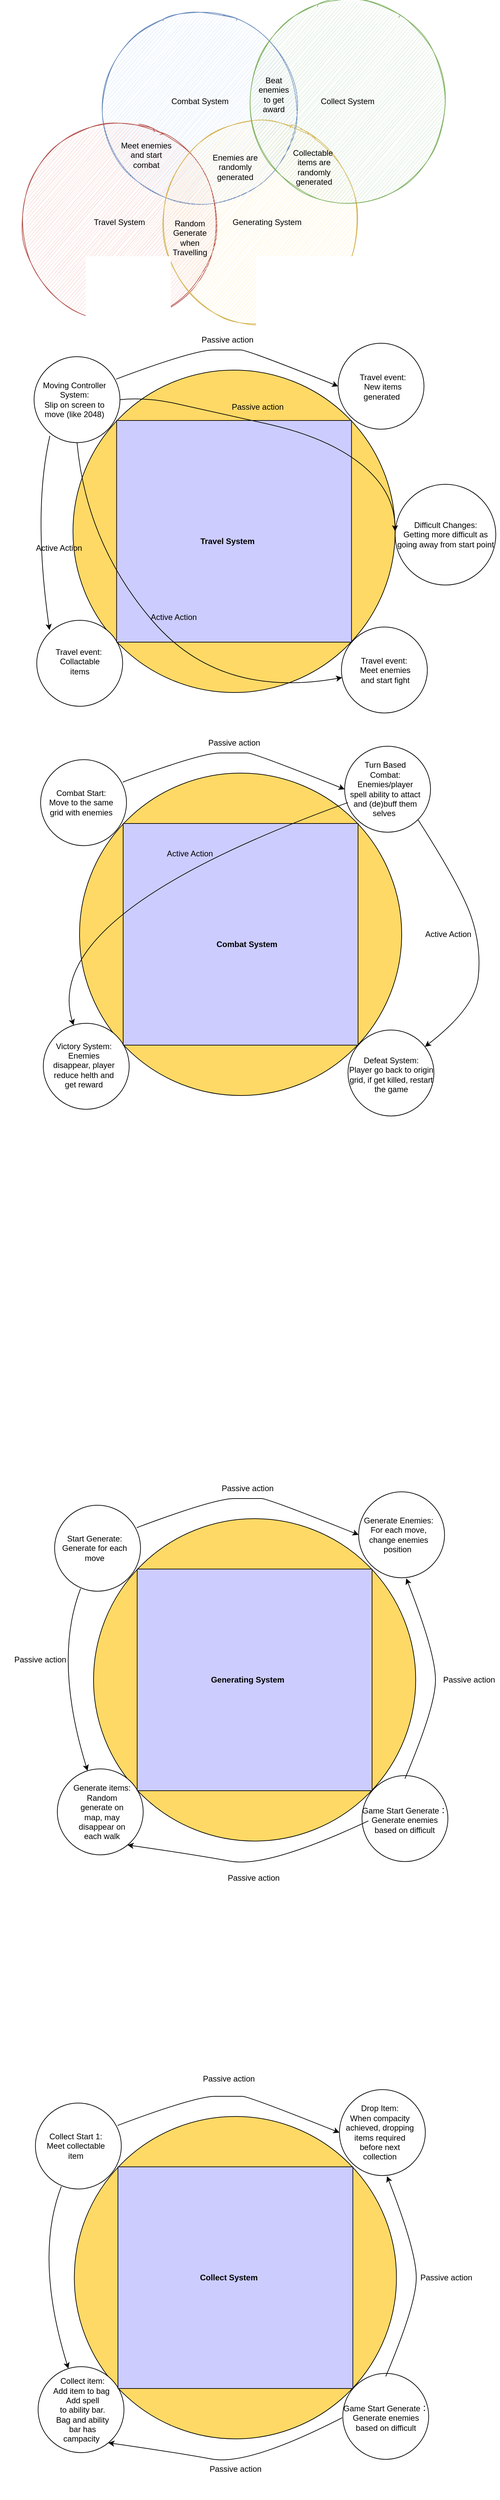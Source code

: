 <mxfile version="20.4.0" type="github">
  <diagram id="PXCcjUMb7tUucPaS4QIz" name="Page-1">
    <mxGraphModel dx="1730" dy="868" grid="1" gridSize="10" guides="1" tooltips="1" connect="1" arrows="1" fold="1" page="1" pageScale="1" pageWidth="850" pageHeight="1100" math="0" shadow="0">
      <root>
        <mxCell id="0" />
        <mxCell id="1" parent="0" />
        <mxCell id="cFTrVpyWIn3HdovlY6KM-1" value="" style="ellipse;whiteSpace=wrap;html=1;aspect=fixed;fillColor=#dae8fc;strokeColor=#6c8ebf;sketch=1;" parent="1" vertex="1">
          <mxGeometry x="160" y="30" width="300" height="300" as="geometry" />
        </mxCell>
        <mxCell id="cFTrVpyWIn3HdovlY6KM-2" value="Combat System" style="text;html=1;strokeColor=none;fillColor=none;align=center;verticalAlign=middle;whiteSpace=wrap;rounded=0;" parent="1" vertex="1">
          <mxGeometry x="260" y="135" width="100" height="70" as="geometry" />
        </mxCell>
        <mxCell id="cFTrVpyWIn3HdovlY6KM-5" value="" style="ellipse;whiteSpace=wrap;html=1;aspect=fixed;fillColor=#f8cecc;strokeColor=#b85450;shadow=0;sketch=1;" parent="1" vertex="1">
          <mxGeometry x="40" y="200" width="300" height="300" as="geometry" />
        </mxCell>
        <mxCell id="cFTrVpyWIn3HdovlY6KM-6" value="Travel System" style="text;html=1;strokeColor=none;fillColor=none;align=center;verticalAlign=middle;whiteSpace=wrap;rounded=0;shadow=0;sketch=1;" parent="1" vertex="1">
          <mxGeometry x="145" y="335" width="90" height="30" as="geometry" />
        </mxCell>
        <mxCell id="cFTrVpyWIn3HdovlY6KM-7" value="Meet enemies and start combat&lt;br&gt;" style="text;html=1;strokeColor=none;fillColor=none;align=center;verticalAlign=middle;whiteSpace=wrap;rounded=0;shadow=0;sketch=1;" parent="1" vertex="1">
          <mxGeometry x="190" y="220" width="80" height="60" as="geometry" />
        </mxCell>
        <mxCell id="cFTrVpyWIn3HdovlY6KM-8" value="" style="ellipse;whiteSpace=wrap;html=1;aspect=fixed;shadow=0;sketch=1;fillColor=#fff2cc;strokeColor=#d6b656;" parent="1" vertex="1">
          <mxGeometry x="250" y="200" width="300" height="300" as="geometry" />
        </mxCell>
        <mxCell id="cFTrVpyWIn3HdovlY6KM-9" value="Generating System" style="text;html=1;strokeColor=none;fillColor=none;align=center;verticalAlign=middle;whiteSpace=wrap;rounded=0;shadow=0;sketch=1;" parent="1" vertex="1">
          <mxGeometry x="350" y="335" width="120" height="30" as="geometry" />
        </mxCell>
        <mxCell id="cFTrVpyWIn3HdovlY6KM-10" value="Random Generate when Travelling" style="text;html=1;strokeColor=none;fillColor=none;align=center;verticalAlign=middle;whiteSpace=wrap;rounded=0;shadow=0;sketch=1;" parent="1" vertex="1">
          <mxGeometry x="265" y="330" width="60" height="85" as="geometry" />
        </mxCell>
        <mxCell id="cFTrVpyWIn3HdovlY6KM-11" value="Enemies are randomly generated" style="text;html=1;strokeColor=none;fillColor=none;align=center;verticalAlign=middle;whiteSpace=wrap;rounded=0;shadow=0;sketch=1;" parent="1" vertex="1">
          <mxGeometry x="325" y="240" width="75" height="55" as="geometry" />
        </mxCell>
        <mxCell id="cFTrVpyWIn3HdovlY6KM-12" value="" style="ellipse;whiteSpace=wrap;html=1;aspect=fixed;shadow=0;sketch=1;fillColor=#d5e8d4;strokeColor=#82b366;" parent="1" vertex="1">
          <mxGeometry x="380" y="20" width="300" height="300" as="geometry" />
        </mxCell>
        <mxCell id="cFTrVpyWIn3HdovlY6KM-13" value="Collect System" style="text;html=1;strokeColor=none;fillColor=none;align=center;verticalAlign=middle;whiteSpace=wrap;rounded=0;shadow=0;sketch=1;" parent="1" vertex="1">
          <mxGeometry x="485" y="147.5" width="90" height="45" as="geometry" />
        </mxCell>
        <mxCell id="cFTrVpyWIn3HdovlY6KM-15" value="Collectable&amp;nbsp; items are randomly generated" style="text;html=1;strokeColor=none;fillColor=none;align=center;verticalAlign=middle;whiteSpace=wrap;rounded=0;shadow=0;sketch=1;" parent="1" vertex="1">
          <mxGeometry x="450" y="252.5" width="60" height="30" as="geometry" />
        </mxCell>
        <mxCell id="cFTrVpyWIn3HdovlY6KM-16" value="Beat enemies to get award" style="text;html=1;strokeColor=none;fillColor=none;align=center;verticalAlign=middle;whiteSpace=wrap;rounded=0;shadow=0;sketch=1;" parent="1" vertex="1">
          <mxGeometry x="390" y="145" width="60" height="30" as="geometry" />
        </mxCell>
        <mxCell id="F2M6K5cG2sb-yx1ZD4yc-1" value="" style="ellipse;whiteSpace=wrap;html=1;aspect=fixed;fillColor=#FFD966;" vertex="1" parent="1">
          <mxGeometry x="120.75" y="570" width="480" height="480" as="geometry" />
        </mxCell>
        <mxCell id="F2M6K5cG2sb-yx1ZD4yc-3" value="" style="ellipse;whiteSpace=wrap;html=1;aspect=fixed;fillColor=#FFFFFF;" vertex="1" parent="1">
          <mxGeometry x="62.75" y="550" width="128" height="128" as="geometry" />
        </mxCell>
        <mxCell id="F2M6K5cG2sb-yx1ZD4yc-4" value="" style="ellipse;whiteSpace=wrap;html=1;aspect=fixed;fillColor=#FFFFFF;" vertex="1" parent="1">
          <mxGeometry x="520.75" y="952.5" width="128" height="128" as="geometry" />
        </mxCell>
        <mxCell id="F2M6K5cG2sb-yx1ZD4yc-5" value="" style="ellipse;whiteSpace=wrap;html=1;aspect=fixed;fillColor=#FFFFFF;" vertex="1" parent="1">
          <mxGeometry x="66.75" y="942.5" width="128" height="128" as="geometry" />
        </mxCell>
        <mxCell id="F2M6K5cG2sb-yx1ZD4yc-6" value="Moving Controller System:&lt;br&gt;Slip on screen to move (like 2048)" style="text;html=1;strokeColor=none;fillColor=none;align=center;verticalAlign=middle;whiteSpace=wrap;rounded=0;" vertex="1" parent="1">
          <mxGeometry x="72.75" y="574" width="100" height="80" as="geometry" />
        </mxCell>
        <mxCell id="F2M6K5cG2sb-yx1ZD4yc-8" value="Travel event:&amp;nbsp;&lt;br&gt;Meet enemies and start fight" style="text;html=1;strokeColor=none;fillColor=none;align=center;verticalAlign=middle;whiteSpace=wrap;rounded=0;" vertex="1" parent="1">
          <mxGeometry x="540.75" y="970" width="90" height="93" as="geometry" />
        </mxCell>
        <mxCell id="F2M6K5cG2sb-yx1ZD4yc-9" value="Travel event:&amp;nbsp;&lt;br&gt;Collactable items" style="text;html=1;strokeColor=none;fillColor=none;align=center;verticalAlign=middle;whiteSpace=wrap;rounded=0;" vertex="1" parent="1">
          <mxGeometry x="85.75" y="957" width="90" height="93" as="geometry" />
        </mxCell>
        <mxCell id="F2M6K5cG2sb-yx1ZD4yc-10" value="" style="rounded=0;whiteSpace=wrap;html=1;fillColor=#CCCCFF;" vertex="1" parent="1">
          <mxGeometry x="185.75" y="645" width="350" height="330" as="geometry" />
        </mxCell>
        <mxCell id="F2M6K5cG2sb-yx1ZD4yc-11" value="" style="ellipse;whiteSpace=wrap;html=1;aspect=fixed;fillColor=#FFFFFF;" vertex="1" parent="1">
          <mxGeometry x="515.75" y="530" width="128" height="128" as="geometry" />
        </mxCell>
        <mxCell id="F2M6K5cG2sb-yx1ZD4yc-13" value="Travel event:&lt;br&gt;New items generated&amp;nbsp;" style="text;html=1;strokeColor=none;fillColor=none;align=center;verticalAlign=middle;whiteSpace=wrap;rounded=0;" vertex="1" parent="1">
          <mxGeometry x="533.75" y="560" width="97" height="70" as="geometry" />
        </mxCell>
        <mxCell id="F2M6K5cG2sb-yx1ZD4yc-15" value="&lt;b&gt;Travel System&lt;/b&gt;" style="text;html=1;strokeColor=none;fillColor=none;align=center;verticalAlign=middle;whiteSpace=wrap;rounded=0;" vertex="1" parent="1">
          <mxGeometry x="260.75" y="770" width="180" height="110" as="geometry" />
        </mxCell>
        <mxCell id="F2M6K5cG2sb-yx1ZD4yc-18" value="" style="curved=1;endArrow=classic;html=1;rounded=0;exitX=0.956;exitY=0.261;exitDx=0;exitDy=0;exitPerimeter=0;entryX=0;entryY=0.5;entryDx=0;entryDy=0;" edge="1" parent="1" source="F2M6K5cG2sb-yx1ZD4yc-3" target="F2M6K5cG2sb-yx1ZD4yc-11">
          <mxGeometry width="50" height="50" relative="1" as="geometry">
            <mxPoint x="260.75" y="550" as="sourcePoint" />
            <mxPoint x="310.75" y="500" as="targetPoint" />
            <Array as="points">
              <mxPoint x="300.75" y="540" />
              <mxPoint x="360.75" y="540" />
              <mxPoint x="380.75" y="540" />
            </Array>
          </mxGeometry>
        </mxCell>
        <mxCell id="F2M6K5cG2sb-yx1ZD4yc-19" value="Passive action" style="text;html=1;strokeColor=none;fillColor=none;align=center;verticalAlign=middle;whiteSpace=wrap;rounded=0;" vertex="1" parent="1">
          <mxGeometry x="305.75" y="510" width="90" height="30" as="geometry" />
        </mxCell>
        <mxCell id="F2M6K5cG2sb-yx1ZD4yc-20" value="" style="curved=1;endArrow=classic;html=1;rounded=0;exitX=0.184;exitY=0.922;exitDx=0;exitDy=0;exitPerimeter=0;entryX=0;entryY=0;entryDx=0;entryDy=0;" edge="1" parent="1" source="F2M6K5cG2sb-yx1ZD4yc-3" target="F2M6K5cG2sb-yx1ZD4yc-9">
          <mxGeometry width="50" height="50" relative="1" as="geometry">
            <mxPoint x="10.75" y="780" as="sourcePoint" />
            <mxPoint x="60.75" y="730" as="targetPoint" />
            <Array as="points">
              <mxPoint x="60.75" y="780" />
            </Array>
          </mxGeometry>
        </mxCell>
        <mxCell id="F2M6K5cG2sb-yx1ZD4yc-21" value="Active Action" style="text;html=1;strokeColor=none;fillColor=none;align=center;verticalAlign=middle;whiteSpace=wrap;rounded=0;" vertex="1" parent="1">
          <mxGeometry x="40" y="790" width="120" height="90" as="geometry" />
        </mxCell>
        <mxCell id="F2M6K5cG2sb-yx1ZD4yc-22" value="" style="curved=1;endArrow=classic;html=1;rounded=0;exitX=0.5;exitY=1;exitDx=0;exitDy=0;" edge="1" parent="1" source="F2M6K5cG2sb-yx1ZD4yc-3" target="F2M6K5cG2sb-yx1ZD4yc-4">
          <mxGeometry width="50" height="50" relative="1" as="geometry">
            <mxPoint x="-39.25" y="670" as="sourcePoint" />
            <mxPoint x="10.75" y="620" as="targetPoint" />
            <Array as="points">
              <mxPoint x="140.75" y="830" />
              <mxPoint x="340.75" y="1060" />
            </Array>
          </mxGeometry>
        </mxCell>
        <mxCell id="F2M6K5cG2sb-yx1ZD4yc-23" value="Active Action" style="text;html=1;strokeColor=none;fillColor=none;align=center;verticalAlign=middle;whiteSpace=wrap;rounded=0;" vertex="1" parent="1">
          <mxGeometry x="230.75" y="922.5" width="80" height="30" as="geometry" />
        </mxCell>
        <mxCell id="F2M6K5cG2sb-yx1ZD4yc-24" value="" style="ellipse;whiteSpace=wrap;html=1;aspect=fixed;fillColor=#FFD966;" vertex="1" parent="1">
          <mxGeometry x="130.5" y="1170" width="480" height="480" as="geometry" />
        </mxCell>
        <mxCell id="F2M6K5cG2sb-yx1ZD4yc-25" value="" style="ellipse;whiteSpace=wrap;html=1;aspect=fixed;fillColor=#FFFFFF;" vertex="1" parent="1">
          <mxGeometry x="72.5" y="1150" width="128" height="128" as="geometry" />
        </mxCell>
        <mxCell id="F2M6K5cG2sb-yx1ZD4yc-26" value="" style="ellipse;whiteSpace=wrap;html=1;aspect=fixed;fillColor=#FFFFFF;" vertex="1" parent="1">
          <mxGeometry x="530.5" y="1552.5" width="128" height="128" as="geometry" />
        </mxCell>
        <mxCell id="F2M6K5cG2sb-yx1ZD4yc-27" value="" style="ellipse;whiteSpace=wrap;html=1;aspect=fixed;fillColor=#FFFFFF;" vertex="1" parent="1">
          <mxGeometry x="76.5" y="1542.5" width="128" height="128" as="geometry" />
        </mxCell>
        <mxCell id="F2M6K5cG2sb-yx1ZD4yc-28" value="Combat Start:&lt;br&gt;Move to the same grid with enemies" style="text;html=1;strokeColor=none;fillColor=none;align=center;verticalAlign=middle;whiteSpace=wrap;rounded=0;" vertex="1" parent="1">
          <mxGeometry x="82.5" y="1174" width="100" height="80" as="geometry" />
        </mxCell>
        <mxCell id="F2M6K5cG2sb-yx1ZD4yc-29" value="Defeat System:&lt;br&gt;Player go back to origin grid, if get killed, restart the game" style="text;html=1;strokeColor=none;fillColor=none;align=center;verticalAlign=middle;whiteSpace=wrap;rounded=0;" vertex="1" parent="1">
          <mxGeometry x="529.5" y="1557" width="130" height="123" as="geometry" />
        </mxCell>
        <mxCell id="F2M6K5cG2sb-yx1ZD4yc-30" value="Victory System:&lt;br&gt;Enemies disappear, player reduce helth and get reward" style="text;html=1;strokeColor=none;fillColor=none;align=center;verticalAlign=middle;whiteSpace=wrap;rounded=0;" vertex="1" parent="1">
          <mxGeometry x="89.5" y="1560" width="94" height="90" as="geometry" />
        </mxCell>
        <mxCell id="F2M6K5cG2sb-yx1ZD4yc-31" value="" style="rounded=0;whiteSpace=wrap;html=1;fillColor=#CCCCFF;" vertex="1" parent="1">
          <mxGeometry x="195.5" y="1245" width="350" height="330" as="geometry" />
        </mxCell>
        <mxCell id="F2M6K5cG2sb-yx1ZD4yc-32" value="" style="ellipse;whiteSpace=wrap;html=1;aspect=fixed;fillColor=#FFFFFF;" vertex="1" parent="1">
          <mxGeometry x="525.5" y="1130" width="128" height="128" as="geometry" />
        </mxCell>
        <mxCell id="F2M6K5cG2sb-yx1ZD4yc-33" value="Turn Based Combat: Enemies/player spell ability to attact and (de)buff them selves&amp;nbsp;" style="text;html=1;strokeColor=none;fillColor=none;align=center;verticalAlign=middle;whiteSpace=wrap;rounded=0;" vertex="1" parent="1">
          <mxGeometry x="530.5" y="1159" width="109.5" height="70" as="geometry" />
        </mxCell>
        <mxCell id="F2M6K5cG2sb-yx1ZD4yc-34" value="&lt;b&gt;Combat System&lt;/b&gt;" style="text;html=1;strokeColor=none;fillColor=none;align=center;verticalAlign=middle;whiteSpace=wrap;rounded=0;" vertex="1" parent="1">
          <mxGeometry x="289.5" y="1370" width="180" height="110" as="geometry" />
        </mxCell>
        <mxCell id="F2M6K5cG2sb-yx1ZD4yc-35" value="" style="curved=1;endArrow=classic;html=1;rounded=0;exitX=0.956;exitY=0.261;exitDx=0;exitDy=0;exitPerimeter=0;entryX=0;entryY=0.5;entryDx=0;entryDy=0;" edge="1" parent="1" source="F2M6K5cG2sb-yx1ZD4yc-25" target="F2M6K5cG2sb-yx1ZD4yc-32">
          <mxGeometry width="50" height="50" relative="1" as="geometry">
            <mxPoint x="270.5" y="1150" as="sourcePoint" />
            <mxPoint x="320.5" y="1100" as="targetPoint" />
            <Array as="points">
              <mxPoint x="310.5" y="1140" />
              <mxPoint x="370.5" y="1140" />
              <mxPoint x="390.5" y="1140" />
            </Array>
          </mxGeometry>
        </mxCell>
        <mxCell id="F2M6K5cG2sb-yx1ZD4yc-36" value="Passive action" style="text;html=1;strokeColor=none;fillColor=none;align=center;verticalAlign=middle;whiteSpace=wrap;rounded=0;" vertex="1" parent="1">
          <mxGeometry x="315.5" y="1110" width="90" height="30" as="geometry" />
        </mxCell>
        <mxCell id="F2M6K5cG2sb-yx1ZD4yc-37" value="" style="curved=1;endArrow=classic;html=1;rounded=0;" edge="1" parent="1" source="F2M6K5cG2sb-yx1ZD4yc-33" target="F2M6K5cG2sb-yx1ZD4yc-27">
          <mxGeometry width="50" height="50" relative="1" as="geometry">
            <mxPoint x="20.5" y="1380" as="sourcePoint" />
            <mxPoint x="70.5" y="1330" as="targetPoint" />
            <Array as="points">
              <mxPoint x="70.5" y="1380" />
            </Array>
          </mxGeometry>
        </mxCell>
        <mxCell id="F2M6K5cG2sb-yx1ZD4yc-38" value="Active Action" style="text;html=1;strokeColor=none;fillColor=none;align=center;verticalAlign=middle;whiteSpace=wrap;rounded=0;" vertex="1" parent="1">
          <mxGeometry x="234.5" y="1245" width="120" height="90" as="geometry" />
        </mxCell>
        <mxCell id="F2M6K5cG2sb-yx1ZD4yc-39" value="" style="curved=1;endArrow=classic;html=1;rounded=0;exitX=1;exitY=1;exitDx=0;exitDy=0;" edge="1" parent="1" source="F2M6K5cG2sb-yx1ZD4yc-32" target="F2M6K5cG2sb-yx1ZD4yc-26">
          <mxGeometry width="50" height="50" relative="1" as="geometry">
            <mxPoint x="-29.5" y="1270" as="sourcePoint" />
            <mxPoint x="20.5" y="1220" as="targetPoint" />
            <Array as="points">
              <mxPoint x="699.5" y="1340" />
              <mxPoint x="729.5" y="1430" />
              <mxPoint x="719.5" y="1520" />
            </Array>
          </mxGeometry>
        </mxCell>
        <mxCell id="F2M6K5cG2sb-yx1ZD4yc-40" value="Active Action" style="text;html=1;strokeColor=none;fillColor=none;align=center;verticalAlign=middle;whiteSpace=wrap;rounded=0;" vertex="1" parent="1">
          <mxGeometry x="640" y="1395" width="80" height="30" as="geometry" />
        </mxCell>
        <mxCell id="F2M6K5cG2sb-yx1ZD4yc-41" value="" style="ellipse;whiteSpace=wrap;html=1;aspect=fixed;fillColor=#FFD966;" vertex="1" parent="1">
          <mxGeometry x="151.38" y="2280" width="480" height="480" as="geometry" />
        </mxCell>
        <mxCell id="F2M6K5cG2sb-yx1ZD4yc-42" value="" style="ellipse;whiteSpace=wrap;html=1;aspect=fixed;fillColor=#FFFFFF;" vertex="1" parent="1">
          <mxGeometry x="93.38" y="2260" width="128" height="128" as="geometry" />
        </mxCell>
        <mxCell id="F2M6K5cG2sb-yx1ZD4yc-43" value="" style="ellipse;whiteSpace=wrap;html=1;aspect=fixed;fillColor=#FFFFFF;" vertex="1" parent="1">
          <mxGeometry x="551.38" y="2662.5" width="128" height="128" as="geometry" />
        </mxCell>
        <mxCell id="F2M6K5cG2sb-yx1ZD4yc-44" value="" style="ellipse;whiteSpace=wrap;html=1;aspect=fixed;fillColor=#FFFFFF;" vertex="1" parent="1">
          <mxGeometry x="97.38" y="2652.5" width="128" height="128" as="geometry" />
        </mxCell>
        <mxCell id="F2M6K5cG2sb-yx1ZD4yc-45" value="Start Generate:&lt;br&gt;Generate for each move" style="text;html=1;strokeColor=none;fillColor=none;align=center;verticalAlign=middle;whiteSpace=wrap;rounded=0;" vertex="1" parent="1">
          <mxGeometry x="103.38" y="2284" width="100" height="80" as="geometry" />
        </mxCell>
        <mxCell id="F2M6K5cG2sb-yx1ZD4yc-46" value="Game Start Generate：&lt;br&gt;Generate enemies based on difficult" style="text;html=1;strokeColor=none;fillColor=none;align=center;verticalAlign=middle;whiteSpace=wrap;rounded=0;" vertex="1" parent="1">
          <mxGeometry x="550.38" y="2667" width="130" height="123" as="geometry" />
        </mxCell>
        <mxCell id="F2M6K5cG2sb-yx1ZD4yc-47" value="Generate items:&lt;br&gt;Random generate on map, may disappear on each walk" style="text;html=1;strokeColor=none;fillColor=none;align=center;verticalAlign=middle;whiteSpace=wrap;rounded=0;" vertex="1" parent="1">
          <mxGeometry x="116.88" y="2671.5" width="94" height="90" as="geometry" />
        </mxCell>
        <mxCell id="F2M6K5cG2sb-yx1ZD4yc-48" value="" style="rounded=0;whiteSpace=wrap;html=1;fillColor=#CCCCFF;" vertex="1" parent="1">
          <mxGeometry x="216.38" y="2355" width="350" height="330" as="geometry" />
        </mxCell>
        <mxCell id="F2M6K5cG2sb-yx1ZD4yc-49" value="" style="ellipse;whiteSpace=wrap;html=1;aspect=fixed;fillColor=#FFFFFF;" vertex="1" parent="1">
          <mxGeometry x="546.38" y="2240" width="128" height="128" as="geometry" />
        </mxCell>
        <mxCell id="F2M6K5cG2sb-yx1ZD4yc-50" value="Generate Enemies:&lt;br&gt;For each move, change enemies position&amp;nbsp;" style="text;html=1;strokeColor=none;fillColor=none;align=center;verticalAlign=middle;whiteSpace=wrap;rounded=0;" vertex="1" parent="1">
          <mxGeometry x="551.38" y="2269" width="109.5" height="70" as="geometry" />
        </mxCell>
        <mxCell id="F2M6K5cG2sb-yx1ZD4yc-51" value="&lt;b&gt;Generating System&lt;/b&gt;" style="text;html=1;strokeColor=none;fillColor=none;align=center;verticalAlign=middle;whiteSpace=wrap;rounded=0;" vertex="1" parent="1">
          <mxGeometry x="291.38" y="2465" width="180" height="110" as="geometry" />
        </mxCell>
        <mxCell id="F2M6K5cG2sb-yx1ZD4yc-52" value="" style="curved=1;endArrow=classic;html=1;rounded=0;exitX=0.956;exitY=0.261;exitDx=0;exitDy=0;exitPerimeter=0;entryX=0;entryY=0.5;entryDx=0;entryDy=0;" edge="1" parent="1" source="F2M6K5cG2sb-yx1ZD4yc-42" target="F2M6K5cG2sb-yx1ZD4yc-49">
          <mxGeometry width="50" height="50" relative="1" as="geometry">
            <mxPoint x="291.38" y="2260" as="sourcePoint" />
            <mxPoint x="341.38" y="2210" as="targetPoint" />
            <Array as="points">
              <mxPoint x="331.38" y="2250" />
              <mxPoint x="391.38" y="2250" />
              <mxPoint x="411.38" y="2250" />
            </Array>
          </mxGeometry>
        </mxCell>
        <mxCell id="F2M6K5cG2sb-yx1ZD4yc-53" value="Passive action" style="text;html=1;strokeColor=none;fillColor=none;align=center;verticalAlign=middle;whiteSpace=wrap;rounded=0;" vertex="1" parent="1">
          <mxGeometry x="336.38" y="2220" width="90" height="30" as="geometry" />
        </mxCell>
        <mxCell id="F2M6K5cG2sb-yx1ZD4yc-54" value="" style="curved=1;endArrow=classic;html=1;rounded=0;exitX=0.302;exitY=0.97;exitDx=0;exitDy=0;exitPerimeter=0;" edge="1" parent="1" source="F2M6K5cG2sb-yx1ZD4yc-42" target="F2M6K5cG2sb-yx1ZD4yc-44">
          <mxGeometry width="50" height="50" relative="1" as="geometry">
            <mxPoint x="41.38" y="2490" as="sourcePoint" />
            <mxPoint x="91.38" y="2440" as="targetPoint" />
            <Array as="points">
              <mxPoint x="91.38" y="2490" />
            </Array>
          </mxGeometry>
        </mxCell>
        <mxCell id="F2M6K5cG2sb-yx1ZD4yc-55" value="Passive action" style="text;html=1;strokeColor=none;fillColor=none;align=center;verticalAlign=middle;whiteSpace=wrap;rounded=0;" vertex="1" parent="1">
          <mxGeometry x="12.38" y="2445" width="120" height="90" as="geometry" />
        </mxCell>
        <mxCell id="F2M6K5cG2sb-yx1ZD4yc-59" value="" style="curved=1;endArrow=classic;html=1;rounded=0;exitX=0.5;exitY=0;exitDx=0;exitDy=0;entryX=0.554;entryY=1.007;entryDx=0;entryDy=0;entryPerimeter=0;" edge="1" parent="1" source="F2M6K5cG2sb-yx1ZD4yc-46" target="F2M6K5cG2sb-yx1ZD4yc-49">
          <mxGeometry width="50" height="50" relative="1" as="geometry">
            <mxPoint x="700.88" y="2560" as="sourcePoint" />
            <mxPoint x="750.88" y="2510" as="targetPoint" />
            <Array as="points">
              <mxPoint x="660.88" y="2560" />
              <mxPoint x="660.88" y="2480" />
            </Array>
          </mxGeometry>
        </mxCell>
        <mxCell id="F2M6K5cG2sb-yx1ZD4yc-60" value="Passive action" style="text;html=1;strokeColor=none;fillColor=none;align=center;verticalAlign=middle;whiteSpace=wrap;rounded=0;" vertex="1" parent="1">
          <mxGeometry x="665.75" y="2505" width="90" height="30" as="geometry" />
        </mxCell>
        <mxCell id="F2M6K5cG2sb-yx1ZD4yc-61" value="Difficult Changes:&lt;br&gt;Getting more difficult as going away from start point" style="ellipse;whiteSpace=wrap;html=1;aspect=fixed;fillColor=#FFFFFF;" vertex="1" parent="1">
          <mxGeometry x="600.75" y="740" width="150" height="150" as="geometry" />
        </mxCell>
        <mxCell id="F2M6K5cG2sb-yx1ZD4yc-62" value="" style="curved=1;endArrow=classic;html=1;rounded=0;exitX=1;exitY=0.5;exitDx=0;exitDy=0;entryX=1;entryY=0.5;entryDx=0;entryDy=0;" edge="1" parent="1" source="F2M6K5cG2sb-yx1ZD4yc-3" target="F2M6K5cG2sb-yx1ZD4yc-1">
          <mxGeometry width="50" height="50" relative="1" as="geometry">
            <mxPoint x="136.75" y="688" as="sourcePoint" />
            <mxPoint x="531.716" y="1037.58" as="targetPoint" />
            <Array as="points">
              <mxPoint x="229.75" y="610" />
              <mxPoint x="319.75" y="630" />
              <mxPoint x="499.75" y="670" />
              <mxPoint x="599.75" y="750" />
            </Array>
          </mxGeometry>
        </mxCell>
        <mxCell id="F2M6K5cG2sb-yx1ZD4yc-63" value="Passive action" style="text;html=1;strokeColor=none;fillColor=none;align=center;verticalAlign=middle;whiteSpace=wrap;rounded=0;" vertex="1" parent="1">
          <mxGeometry x="350.75" y="610" width="90" height="30" as="geometry" />
        </mxCell>
        <mxCell id="F2M6K5cG2sb-yx1ZD4yc-64" value="" style="curved=1;endArrow=classic;html=1;rounded=0;entryX=0.906;entryY=1.048;entryDx=0;entryDy=0;entryPerimeter=0;exitX=0.081;exitY=0.512;exitDx=0;exitDy=0;exitPerimeter=0;" edge="1" parent="1" source="F2M6K5cG2sb-yx1ZD4yc-46" target="F2M6K5cG2sb-yx1ZD4yc-47">
          <mxGeometry width="50" height="50" relative="1" as="geometry">
            <mxPoint x="300.88" y="2830" as="sourcePoint" />
            <mxPoint x="350.88" y="2780" as="targetPoint" />
            <Array as="points">
              <mxPoint x="410.88" y="2800" />
              <mxPoint x="300.88" y="2780" />
            </Array>
          </mxGeometry>
        </mxCell>
        <mxCell id="F2M6K5cG2sb-yx1ZD4yc-65" value="Passive action" style="text;html=1;strokeColor=none;fillColor=none;align=center;verticalAlign=middle;whiteSpace=wrap;rounded=0;" vertex="1" parent="1">
          <mxGeometry x="330" y="2770" width="120" height="90" as="geometry" />
        </mxCell>
        <mxCell id="F2M6K5cG2sb-yx1ZD4yc-66" value="" style="ellipse;whiteSpace=wrap;html=1;aspect=fixed;fillColor=#FFD966;" vertex="1" parent="1">
          <mxGeometry x="122.75" y="3170" width="480" height="480" as="geometry" />
        </mxCell>
        <mxCell id="F2M6K5cG2sb-yx1ZD4yc-67" value="" style="ellipse;whiteSpace=wrap;html=1;aspect=fixed;fillColor=#FFFFFF;" vertex="1" parent="1">
          <mxGeometry x="64.75" y="3150" width="128" height="128" as="geometry" />
        </mxCell>
        <mxCell id="F2M6K5cG2sb-yx1ZD4yc-68" value="" style="ellipse;whiteSpace=wrap;html=1;aspect=fixed;fillColor=#FFFFFF;" vertex="1" parent="1">
          <mxGeometry x="522.75" y="3552.5" width="128" height="128" as="geometry" />
        </mxCell>
        <mxCell id="F2M6K5cG2sb-yx1ZD4yc-69" value="" style="ellipse;whiteSpace=wrap;html=1;aspect=fixed;fillColor=#FFFFFF;" vertex="1" parent="1">
          <mxGeometry x="68.75" y="3542.5" width="128" height="128" as="geometry" />
        </mxCell>
        <mxCell id="F2M6K5cG2sb-yx1ZD4yc-70" value="Collect Start 1:&lt;br&gt;Meet collectable item" style="text;html=1;strokeColor=none;fillColor=none;align=center;verticalAlign=middle;whiteSpace=wrap;rounded=0;" vertex="1" parent="1">
          <mxGeometry x="74.75" y="3174" width="100" height="80" as="geometry" />
        </mxCell>
        <mxCell id="F2M6K5cG2sb-yx1ZD4yc-71" value="Game Start Generate：&lt;br&gt;Generate enemies based on difficult" style="text;html=1;strokeColor=none;fillColor=none;align=center;verticalAlign=middle;whiteSpace=wrap;rounded=0;" vertex="1" parent="1">
          <mxGeometry x="521.75" y="3557" width="130" height="123" as="geometry" />
        </mxCell>
        <mxCell id="F2M6K5cG2sb-yx1ZD4yc-72" value="Collect item:&lt;br&gt;Add item to bag&amp;nbsp;&lt;br&gt;Add spell to&amp;nbsp;ability bar.&lt;br&gt;Bag and ability bar has campacity&amp;nbsp;" style="text;html=1;strokeColor=none;fillColor=none;align=center;verticalAlign=middle;whiteSpace=wrap;rounded=0;" vertex="1" parent="1">
          <mxGeometry x="88.25" y="3561.5" width="94" height="90" as="geometry" />
        </mxCell>
        <mxCell id="F2M6K5cG2sb-yx1ZD4yc-73" value="" style="rounded=0;whiteSpace=wrap;html=1;fillColor=#CCCCFF;" vertex="1" parent="1">
          <mxGeometry x="187.75" y="3245" width="350" height="330" as="geometry" />
        </mxCell>
        <mxCell id="F2M6K5cG2sb-yx1ZD4yc-74" value="" style="ellipse;whiteSpace=wrap;html=1;aspect=fixed;fillColor=#FFFFFF;" vertex="1" parent="1">
          <mxGeometry x="517.75" y="3130" width="128" height="128" as="geometry" />
        </mxCell>
        <mxCell id="F2M6K5cG2sb-yx1ZD4yc-75" value="Drop Item:&lt;br&gt;When compacity achieved, dropping items required before next collection" style="text;html=1;strokeColor=none;fillColor=none;align=center;verticalAlign=middle;whiteSpace=wrap;rounded=0;" vertex="1" parent="1">
          <mxGeometry x="522.75" y="3159" width="109.5" height="70" as="geometry" />
        </mxCell>
        <mxCell id="F2M6K5cG2sb-yx1ZD4yc-76" value="&lt;b&gt;Collect System&lt;/b&gt;" style="text;html=1;strokeColor=none;fillColor=none;align=center;verticalAlign=middle;whiteSpace=wrap;rounded=0;" vertex="1" parent="1">
          <mxGeometry x="262.75" y="3355" width="180" height="110" as="geometry" />
        </mxCell>
        <mxCell id="F2M6K5cG2sb-yx1ZD4yc-77" value="" style="curved=1;endArrow=classic;html=1;rounded=0;exitX=0.956;exitY=0.261;exitDx=0;exitDy=0;exitPerimeter=0;entryX=0;entryY=0.5;entryDx=0;entryDy=0;" edge="1" parent="1" source="F2M6K5cG2sb-yx1ZD4yc-67" target="F2M6K5cG2sb-yx1ZD4yc-74">
          <mxGeometry width="50" height="50" relative="1" as="geometry">
            <mxPoint x="262.75" y="3150" as="sourcePoint" />
            <mxPoint x="312.75" y="3100" as="targetPoint" />
            <Array as="points">
              <mxPoint x="302.75" y="3140" />
              <mxPoint x="362.75" y="3140" />
              <mxPoint x="382.75" y="3140" />
            </Array>
          </mxGeometry>
        </mxCell>
        <mxCell id="F2M6K5cG2sb-yx1ZD4yc-78" value="" style="curved=1;endArrow=classic;html=1;rounded=0;exitX=0.302;exitY=0.97;exitDx=0;exitDy=0;exitPerimeter=0;" edge="1" parent="1" source="F2M6K5cG2sb-yx1ZD4yc-67" target="F2M6K5cG2sb-yx1ZD4yc-69">
          <mxGeometry width="50" height="50" relative="1" as="geometry">
            <mxPoint x="12.75" y="3380" as="sourcePoint" />
            <mxPoint x="62.75" y="3330" as="targetPoint" />
            <Array as="points">
              <mxPoint x="62.75" y="3380" />
            </Array>
          </mxGeometry>
        </mxCell>
        <mxCell id="F2M6K5cG2sb-yx1ZD4yc-79" value="" style="curved=1;endArrow=classic;html=1;rounded=0;exitX=0.5;exitY=0;exitDx=0;exitDy=0;entryX=0.554;entryY=1.007;entryDx=0;entryDy=0;entryPerimeter=0;" edge="1" parent="1" source="F2M6K5cG2sb-yx1ZD4yc-71" target="F2M6K5cG2sb-yx1ZD4yc-74">
          <mxGeometry width="50" height="50" relative="1" as="geometry">
            <mxPoint x="672.25" y="3450" as="sourcePoint" />
            <mxPoint x="722.25" y="3400" as="targetPoint" />
            <Array as="points">
              <mxPoint x="632.25" y="3450" />
              <mxPoint x="632.25" y="3370" />
            </Array>
          </mxGeometry>
        </mxCell>
        <mxCell id="F2M6K5cG2sb-yx1ZD4yc-80" value="Passive action" style="text;html=1;strokeColor=none;fillColor=none;align=center;verticalAlign=middle;whiteSpace=wrap;rounded=0;" vertex="1" parent="1">
          <mxGeometry x="631.75" y="3395" width="90" height="30" as="geometry" />
        </mxCell>
        <mxCell id="F2M6K5cG2sb-yx1ZD4yc-81" value="" style="curved=1;endArrow=classic;html=1;rounded=0;entryX=0.906;entryY=1.048;entryDx=0;entryDy=0;entryPerimeter=0;exitX=0;exitY=0.5;exitDx=0;exitDy=0;" edge="1" parent="1" source="F2M6K5cG2sb-yx1ZD4yc-71" target="F2M6K5cG2sb-yx1ZD4yc-72">
          <mxGeometry width="50" height="50" relative="1" as="geometry">
            <mxPoint x="272.25" y="3720" as="sourcePoint" />
            <mxPoint x="322.25" y="3670" as="targetPoint" />
            <Array as="points">
              <mxPoint x="382.25" y="3690" />
              <mxPoint x="272.25" y="3670" />
            </Array>
          </mxGeometry>
        </mxCell>
        <mxCell id="F2M6K5cG2sb-yx1ZD4yc-82" value="Passive action" style="text;html=1;strokeColor=none;fillColor=none;align=center;verticalAlign=middle;whiteSpace=wrap;rounded=0;" vertex="1" parent="1">
          <mxGeometry x="303.25" y="3650" width="120" height="90" as="geometry" />
        </mxCell>
        <mxCell id="F2M6K5cG2sb-yx1ZD4yc-83" value="Passive action" style="text;html=1;strokeColor=none;fillColor=none;align=center;verticalAlign=middle;whiteSpace=wrap;rounded=0;" vertex="1" parent="1">
          <mxGeometry x="292.75" y="3069" width="120" height="90" as="geometry" />
        </mxCell>
      </root>
    </mxGraphModel>
  </diagram>
</mxfile>
